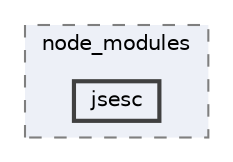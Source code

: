 digraph "pkiclassroomrescheduler/src/main/frontend/node_modules/regjsparser/node_modules/jsesc"
{
 // LATEX_PDF_SIZE
  bgcolor="transparent";
  edge [fontname=Helvetica,fontsize=10,labelfontname=Helvetica,labelfontsize=10];
  node [fontname=Helvetica,fontsize=10,shape=box,height=0.2,width=0.4];
  compound=true
  subgraph clusterdir_d0137cd342ffae0831a46772e368d86e {
    graph [ bgcolor="#edf0f7", pencolor="grey50", label="node_modules", fontname=Helvetica,fontsize=10 style="filled,dashed", URL="dir_d0137cd342ffae0831a46772e368d86e.html",tooltip=""]
  dir_6fec5d2824b5613d0d14efe9637a9316 [label="jsesc", fillcolor="#edf0f7", color="grey25", style="filled,bold", URL="dir_6fec5d2824b5613d0d14efe9637a9316.html",tooltip=""];
  }
}
